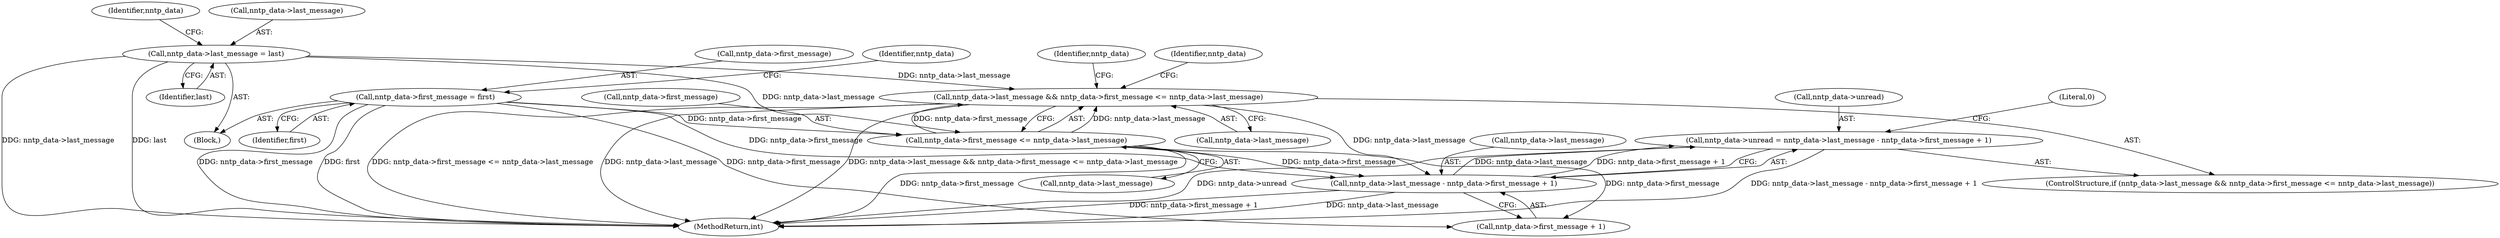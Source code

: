 digraph "0_neomutt_6296f7153f0c9d5e5cd3aaf08f9731e56621bdd3@API" {
"1000213" [label="(Call,nntp_data->unread = nntp_data->last_message - nntp_data->first_message + 1)"];
"1000217" [label="(Call,nntp_data->last_message - nntp_data->first_message + 1)"];
"1000202" [label="(Call,nntp_data->last_message && nntp_data->first_message <= nntp_data->last_message)"];
"1000206" [label="(Call,nntp_data->first_message <= nntp_data->last_message)"];
"1000163" [label="(Call,nntp_data->first_message = first)"];
"1000168" [label="(Call,nntp_data->last_message = last)"];
"1000168" [label="(Call,nntp_data->last_message = last)"];
"1000218" [label="(Call,nntp_data->last_message)"];
"1000210" [label="(Call,nntp_data->last_message)"];
"1000203" [label="(Call,nntp_data->last_message)"];
"1000164" [label="(Call,nntp_data->first_message)"];
"1000217" [label="(Call,nntp_data->last_message - nntp_data->first_message + 1)"];
"1000234" [label="(MethodReturn,int)"];
"1000214" [label="(Call,nntp_data->unread)"];
"1000229" [label="(Identifier,nntp_data)"];
"1000201" [label="(ControlStructure,if (nntp_data->last_message && nntp_data->first_message <= nntp_data->last_message))"];
"1000213" [label="(Call,nntp_data->unread = nntp_data->last_message - nntp_data->first_message + 1)"];
"1000233" [label="(Literal,0)"];
"1000170" [label="(Identifier,nntp_data)"];
"1000221" [label="(Call,nntp_data->first_message + 1)"];
"1000215" [label="(Identifier,nntp_data)"];
"1000206" [label="(Call,nntp_data->first_message <= nntp_data->last_message)"];
"1000175" [label="(Identifier,nntp_data)"];
"1000163" [label="(Call,nntp_data->first_message = first)"];
"1000172" [label="(Identifier,last)"];
"1000202" [label="(Call,nntp_data->last_message && nntp_data->first_message <= nntp_data->last_message)"];
"1000167" [label="(Identifier,first)"];
"1000104" [label="(Block,)"];
"1000207" [label="(Call,nntp_data->first_message)"];
"1000169" [label="(Call,nntp_data->last_message)"];
"1000213" -> "1000201"  [label="AST: "];
"1000213" -> "1000217"  [label="CFG: "];
"1000214" -> "1000213"  [label="AST: "];
"1000217" -> "1000213"  [label="AST: "];
"1000233" -> "1000213"  [label="CFG: "];
"1000213" -> "1000234"  [label="DDG: nntp_data->last_message - nntp_data->first_message + 1"];
"1000213" -> "1000234"  [label="DDG: nntp_data->unread"];
"1000217" -> "1000213"  [label="DDG: nntp_data->last_message"];
"1000217" -> "1000213"  [label="DDG: nntp_data->first_message + 1"];
"1000217" -> "1000221"  [label="CFG: "];
"1000218" -> "1000217"  [label="AST: "];
"1000221" -> "1000217"  [label="AST: "];
"1000217" -> "1000234"  [label="DDG: nntp_data->first_message + 1"];
"1000217" -> "1000234"  [label="DDG: nntp_data->last_message"];
"1000202" -> "1000217"  [label="DDG: nntp_data->last_message"];
"1000163" -> "1000217"  [label="DDG: nntp_data->first_message"];
"1000206" -> "1000217"  [label="DDG: nntp_data->first_message"];
"1000202" -> "1000201"  [label="AST: "];
"1000202" -> "1000203"  [label="CFG: "];
"1000202" -> "1000206"  [label="CFG: "];
"1000203" -> "1000202"  [label="AST: "];
"1000206" -> "1000202"  [label="AST: "];
"1000215" -> "1000202"  [label="CFG: "];
"1000229" -> "1000202"  [label="CFG: "];
"1000202" -> "1000234"  [label="DDG: nntp_data->first_message <= nntp_data->last_message"];
"1000202" -> "1000234"  [label="DDG: nntp_data->last_message"];
"1000202" -> "1000234"  [label="DDG: nntp_data->last_message && nntp_data->first_message <= nntp_data->last_message"];
"1000206" -> "1000202"  [label="DDG: nntp_data->last_message"];
"1000206" -> "1000202"  [label="DDG: nntp_data->first_message"];
"1000168" -> "1000202"  [label="DDG: nntp_data->last_message"];
"1000206" -> "1000210"  [label="CFG: "];
"1000207" -> "1000206"  [label="AST: "];
"1000210" -> "1000206"  [label="AST: "];
"1000206" -> "1000234"  [label="DDG: nntp_data->first_message"];
"1000163" -> "1000206"  [label="DDG: nntp_data->first_message"];
"1000168" -> "1000206"  [label="DDG: nntp_data->last_message"];
"1000206" -> "1000221"  [label="DDG: nntp_data->first_message"];
"1000163" -> "1000104"  [label="AST: "];
"1000163" -> "1000167"  [label="CFG: "];
"1000164" -> "1000163"  [label="AST: "];
"1000167" -> "1000163"  [label="AST: "];
"1000170" -> "1000163"  [label="CFG: "];
"1000163" -> "1000234"  [label="DDG: nntp_data->first_message"];
"1000163" -> "1000234"  [label="DDG: first"];
"1000163" -> "1000221"  [label="DDG: nntp_data->first_message"];
"1000168" -> "1000104"  [label="AST: "];
"1000168" -> "1000172"  [label="CFG: "];
"1000169" -> "1000168"  [label="AST: "];
"1000172" -> "1000168"  [label="AST: "];
"1000175" -> "1000168"  [label="CFG: "];
"1000168" -> "1000234"  [label="DDG: nntp_data->last_message"];
"1000168" -> "1000234"  [label="DDG: last"];
}
